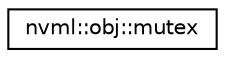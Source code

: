 digraph "Graphical Class Hierarchy"
{
  edge [fontname="Helvetica",fontsize="10",labelfontname="Helvetica",labelfontsize="10"];
  node [fontname="Helvetica",fontsize="10",shape=record];
  rankdir="LR";
  Node1 [label="nvml::obj::mutex",height=0.2,width=0.4,color="black", fillcolor="white", style="filled",URL="$classnvml_1_1obj_1_1mutex.html",tooltip="Persistent memory resident mutex implementation. "];
}
